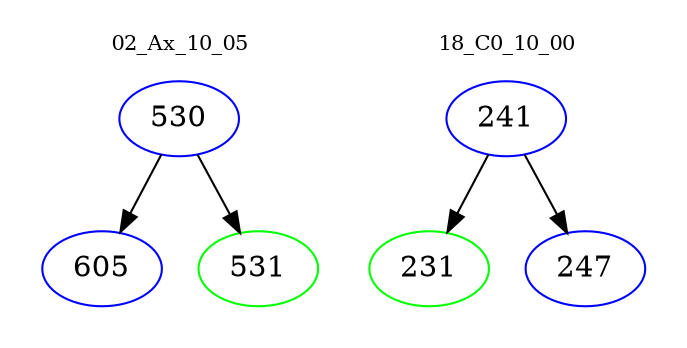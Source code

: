 digraph{
subgraph cluster_0 {
color = white
label = "02_Ax_10_05";
fontsize=10;
T0_530 [label="530", color="blue"]
T0_530 -> T0_605 [color="black"]
T0_605 [label="605", color="blue"]
T0_530 -> T0_531 [color="black"]
T0_531 [label="531", color="green"]
}
subgraph cluster_1 {
color = white
label = "18_C0_10_00";
fontsize=10;
T1_241 [label="241", color="blue"]
T1_241 -> T1_231 [color="black"]
T1_231 [label="231", color="green"]
T1_241 -> T1_247 [color="black"]
T1_247 [label="247", color="blue"]
}
}
